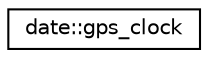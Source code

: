 digraph "Graphical Class Hierarchy"
{
 // LATEX_PDF_SIZE
  edge [fontname="Helvetica",fontsize="10",labelfontname="Helvetica",labelfontsize="10"];
  node [fontname="Helvetica",fontsize="10",shape=record];
  rankdir="LR";
  Node0 [label="date::gps_clock",height=0.2,width=0.4,color="black", fillcolor="white", style="filled",URL="$classdate_1_1gps__clock.html",tooltip=" "];
}
